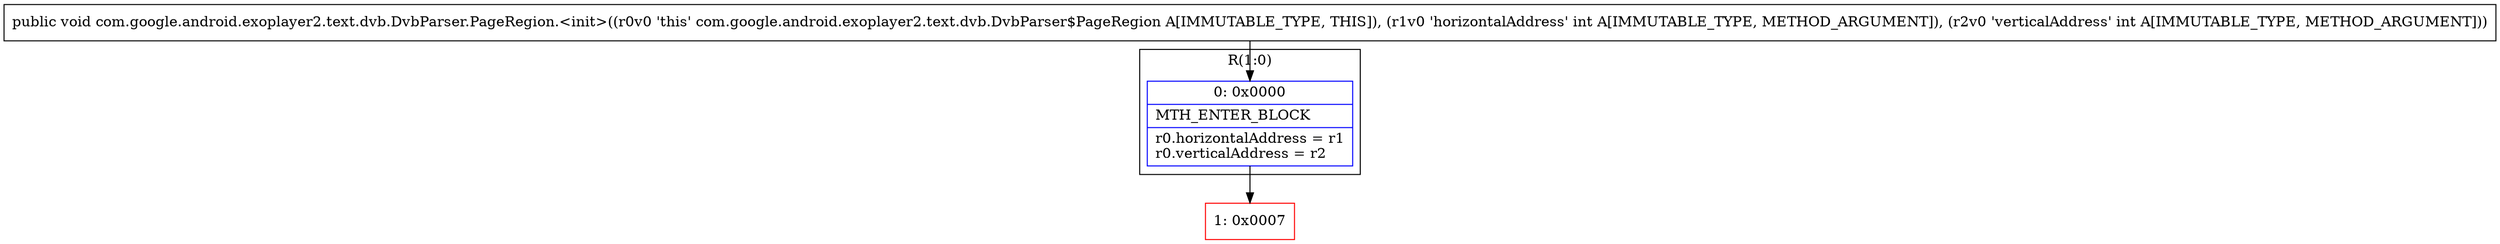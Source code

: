 digraph "CFG forcom.google.android.exoplayer2.text.dvb.DvbParser.PageRegion.\<init\>(II)V" {
subgraph cluster_Region_1156240147 {
label = "R(1:0)";
node [shape=record,color=blue];
Node_0 [shape=record,label="{0\:\ 0x0000|MTH_ENTER_BLOCK\l|r0.horizontalAddress = r1\lr0.verticalAddress = r2\l}"];
}
Node_1 [shape=record,color=red,label="{1\:\ 0x0007}"];
MethodNode[shape=record,label="{public void com.google.android.exoplayer2.text.dvb.DvbParser.PageRegion.\<init\>((r0v0 'this' com.google.android.exoplayer2.text.dvb.DvbParser$PageRegion A[IMMUTABLE_TYPE, THIS]), (r1v0 'horizontalAddress' int A[IMMUTABLE_TYPE, METHOD_ARGUMENT]), (r2v0 'verticalAddress' int A[IMMUTABLE_TYPE, METHOD_ARGUMENT])) }"];
MethodNode -> Node_0;
Node_0 -> Node_1;
}

